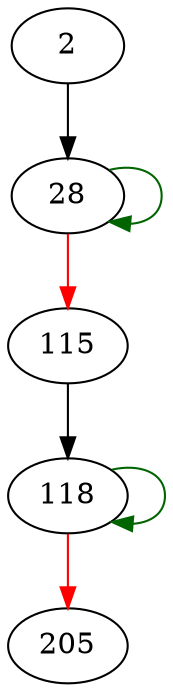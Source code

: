 strict digraph "isaac_refill" {
	// Node definitions.
	2 [entry=true];
	28;
	115;
	118;
	205;

	// Edge definitions.
	2 -> 28;
	28 -> 28 [
		color=darkgreen
		cond=true
	];
	28 -> 115 [
		color=red
		cond=false
	];
	115 -> 118;
	118 -> 118 [
		color=darkgreen
		cond=true
	];
	118 -> 205 [
		color=red
		cond=false
	];
}